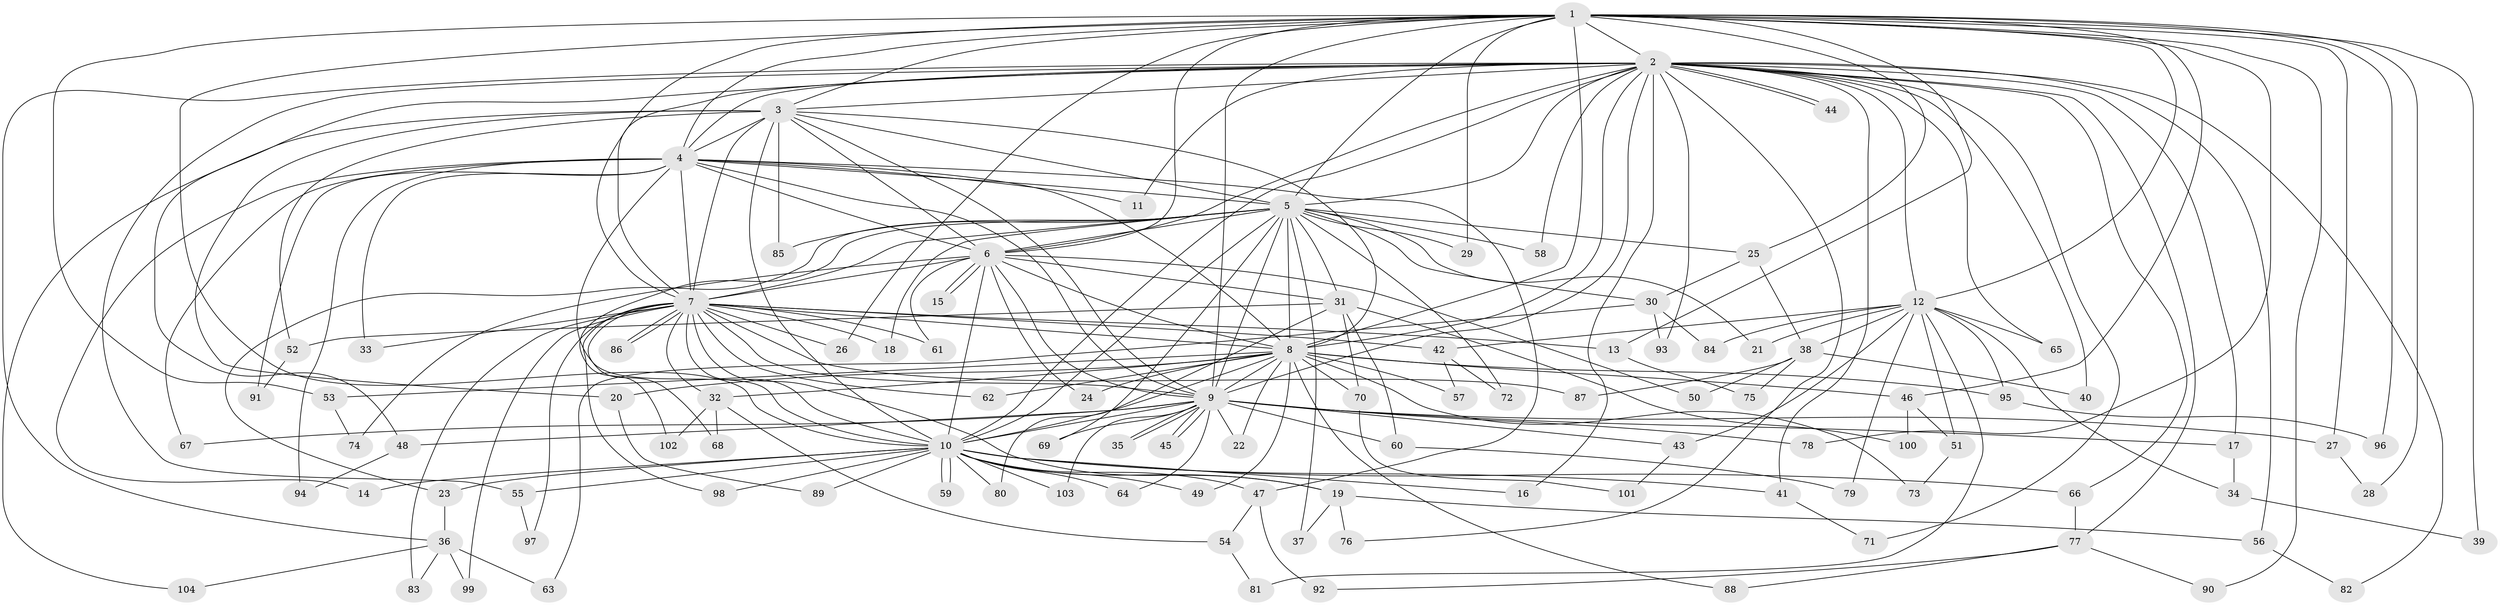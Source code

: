 // coarse degree distribution, {32: 0.024691358024691357, 11: 0.012345679012345678, 14: 0.024691358024691357, 24: 0.012345679012345678, 22: 0.012345679012345678, 19: 0.012345679012345678, 21: 0.012345679012345678, 2: 0.5802469135802469, 3: 0.14814814814814814, 1: 0.024691358024691357, 4: 0.04938271604938271, 5: 0.06172839506172839, 6: 0.024691358024691357}
// Generated by graph-tools (version 1.1) at 2025/41/03/06/25 10:41:38]
// undirected, 104 vertices, 233 edges
graph export_dot {
graph [start="1"]
  node [color=gray90,style=filled];
  1;
  2;
  3;
  4;
  5;
  6;
  7;
  8;
  9;
  10;
  11;
  12;
  13;
  14;
  15;
  16;
  17;
  18;
  19;
  20;
  21;
  22;
  23;
  24;
  25;
  26;
  27;
  28;
  29;
  30;
  31;
  32;
  33;
  34;
  35;
  36;
  37;
  38;
  39;
  40;
  41;
  42;
  43;
  44;
  45;
  46;
  47;
  48;
  49;
  50;
  51;
  52;
  53;
  54;
  55;
  56;
  57;
  58;
  59;
  60;
  61;
  62;
  63;
  64;
  65;
  66;
  67;
  68;
  69;
  70;
  71;
  72;
  73;
  74;
  75;
  76;
  77;
  78;
  79;
  80;
  81;
  82;
  83;
  84;
  85;
  86;
  87;
  88;
  89;
  90;
  91;
  92;
  93;
  94;
  95;
  96;
  97;
  98;
  99;
  100;
  101;
  102;
  103;
  104;
  1 -- 2;
  1 -- 3;
  1 -- 4;
  1 -- 5;
  1 -- 6;
  1 -- 7;
  1 -- 8;
  1 -- 9;
  1 -- 10;
  1 -- 12;
  1 -- 13;
  1 -- 25;
  1 -- 26;
  1 -- 27;
  1 -- 28;
  1 -- 29;
  1 -- 39;
  1 -- 46;
  1 -- 53;
  1 -- 78;
  1 -- 90;
  1 -- 96;
  2 -- 3;
  2 -- 4;
  2 -- 5;
  2 -- 6;
  2 -- 7;
  2 -- 8;
  2 -- 9;
  2 -- 10;
  2 -- 11;
  2 -- 12;
  2 -- 16;
  2 -- 17;
  2 -- 36;
  2 -- 40;
  2 -- 41;
  2 -- 44;
  2 -- 44;
  2 -- 48;
  2 -- 55;
  2 -- 56;
  2 -- 58;
  2 -- 65;
  2 -- 66;
  2 -- 71;
  2 -- 76;
  2 -- 77;
  2 -- 82;
  2 -- 93;
  3 -- 4;
  3 -- 5;
  3 -- 6;
  3 -- 7;
  3 -- 8;
  3 -- 9;
  3 -- 10;
  3 -- 20;
  3 -- 52;
  3 -- 85;
  3 -- 104;
  4 -- 5;
  4 -- 6;
  4 -- 7;
  4 -- 8;
  4 -- 9;
  4 -- 10;
  4 -- 11;
  4 -- 14;
  4 -- 33;
  4 -- 47;
  4 -- 67;
  4 -- 91;
  4 -- 94;
  5 -- 6;
  5 -- 7;
  5 -- 8;
  5 -- 9;
  5 -- 10;
  5 -- 18;
  5 -- 21;
  5 -- 23;
  5 -- 25;
  5 -- 29;
  5 -- 30;
  5 -- 31;
  5 -- 37;
  5 -- 58;
  5 -- 69;
  5 -- 72;
  5 -- 85;
  5 -- 102;
  6 -- 7;
  6 -- 8;
  6 -- 9;
  6 -- 10;
  6 -- 15;
  6 -- 15;
  6 -- 24;
  6 -- 31;
  6 -- 50;
  6 -- 61;
  6 -- 74;
  7 -- 8;
  7 -- 9;
  7 -- 10;
  7 -- 13;
  7 -- 18;
  7 -- 19;
  7 -- 26;
  7 -- 32;
  7 -- 33;
  7 -- 42;
  7 -- 61;
  7 -- 62;
  7 -- 68;
  7 -- 83;
  7 -- 86;
  7 -- 86;
  7 -- 87;
  7 -- 97;
  7 -- 98;
  7 -- 99;
  8 -- 9;
  8 -- 10;
  8 -- 20;
  8 -- 22;
  8 -- 24;
  8 -- 32;
  8 -- 46;
  8 -- 49;
  8 -- 53;
  8 -- 57;
  8 -- 62;
  8 -- 70;
  8 -- 73;
  8 -- 88;
  8 -- 95;
  9 -- 10;
  9 -- 17;
  9 -- 22;
  9 -- 27;
  9 -- 35;
  9 -- 35;
  9 -- 43;
  9 -- 45;
  9 -- 45;
  9 -- 48;
  9 -- 60;
  9 -- 64;
  9 -- 67;
  9 -- 69;
  9 -- 78;
  9 -- 103;
  10 -- 14;
  10 -- 16;
  10 -- 19;
  10 -- 23;
  10 -- 41;
  10 -- 47;
  10 -- 49;
  10 -- 55;
  10 -- 59;
  10 -- 59;
  10 -- 64;
  10 -- 66;
  10 -- 80;
  10 -- 89;
  10 -- 98;
  10 -- 103;
  12 -- 21;
  12 -- 34;
  12 -- 38;
  12 -- 42;
  12 -- 43;
  12 -- 51;
  12 -- 65;
  12 -- 79;
  12 -- 81;
  12 -- 84;
  12 -- 95;
  13 -- 75;
  17 -- 34;
  19 -- 37;
  19 -- 56;
  19 -- 76;
  20 -- 89;
  23 -- 36;
  25 -- 30;
  25 -- 38;
  27 -- 28;
  30 -- 63;
  30 -- 84;
  30 -- 93;
  31 -- 52;
  31 -- 60;
  31 -- 70;
  31 -- 80;
  31 -- 100;
  32 -- 54;
  32 -- 68;
  32 -- 102;
  34 -- 39;
  36 -- 63;
  36 -- 83;
  36 -- 99;
  36 -- 104;
  38 -- 40;
  38 -- 50;
  38 -- 75;
  38 -- 87;
  41 -- 71;
  42 -- 57;
  42 -- 72;
  43 -- 101;
  46 -- 51;
  46 -- 100;
  47 -- 54;
  47 -- 92;
  48 -- 94;
  51 -- 73;
  52 -- 91;
  53 -- 74;
  54 -- 81;
  55 -- 97;
  56 -- 82;
  60 -- 79;
  66 -- 77;
  70 -- 101;
  77 -- 88;
  77 -- 90;
  77 -- 92;
  95 -- 96;
}
